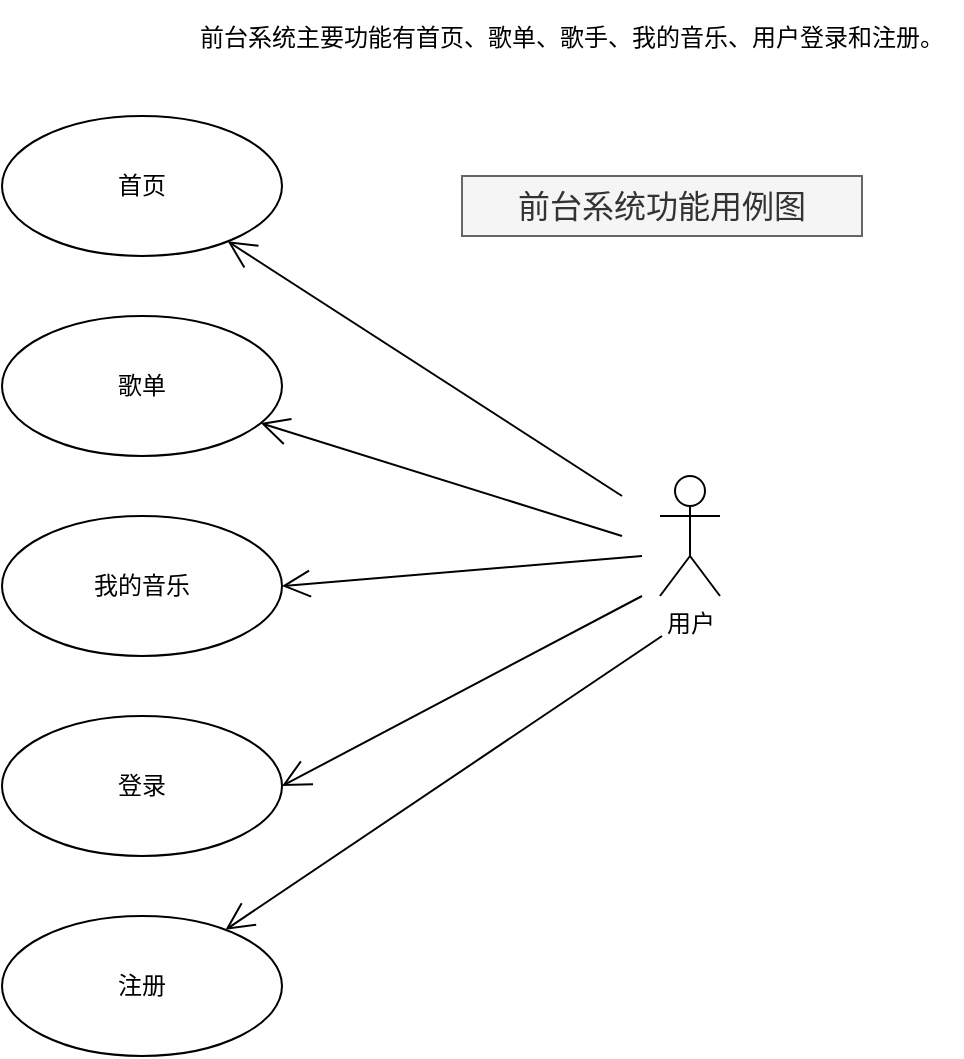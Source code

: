 <mxfile version="21.1.4" type="github" pages="2">
  <diagram name="前台系统功能用例图" id="98hOiXdKfE9sRZ2SVeiY">
    <mxGraphModel dx="1235" dy="1853" grid="1" gridSize="10" guides="1" tooltips="1" connect="1" arrows="1" fold="1" page="1" pageScale="1" pageWidth="827" pageHeight="1169" math="0" shadow="0">
      <root>
        <mxCell id="0" />
        <mxCell id="1" parent="0" />
        <mxCell id="sjYKG2POAY94Du_gMeN1-1" value="&lt;p class=&quot;MsoNormal&quot;&gt;前台系统主要功能有首页、歌单、歌手、我的音乐、用户登录和注册。&lt;span style=&quot;font-family:宋体&quot;&gt;&lt;/span&gt;&lt;/p&gt;" style="text;html=1;strokeColor=none;fillColor=none;align=center;verticalAlign=middle;whiteSpace=wrap;rounded=0;" parent="1" vertex="1">
          <mxGeometry x="160" y="-584" width="390" height="30" as="geometry" />
        </mxCell>
        <mxCell id="sjYKG2POAY94Du_gMeN1-3" value="首页" style="ellipse;whiteSpace=wrap;html=1;" parent="1" vertex="1">
          <mxGeometry x="70" y="-530" width="140" height="70" as="geometry" />
        </mxCell>
        <mxCell id="sjYKG2POAY94Du_gMeN1-4" value="歌单" style="ellipse;whiteSpace=wrap;html=1;" parent="1" vertex="1">
          <mxGeometry x="70" y="-430" width="140" height="70" as="geometry" />
        </mxCell>
        <mxCell id="sjYKG2POAY94Du_gMeN1-5" value="我的音乐" style="ellipse;whiteSpace=wrap;html=1;" parent="1" vertex="1">
          <mxGeometry x="70" y="-330" width="140" height="70" as="geometry" />
        </mxCell>
        <mxCell id="sjYKG2POAY94Du_gMeN1-6" value="登录" style="ellipse;whiteSpace=wrap;html=1;" parent="1" vertex="1">
          <mxGeometry x="70" y="-230" width="140" height="70" as="geometry" />
        </mxCell>
        <mxCell id="sjYKG2POAY94Du_gMeN1-7" value="注册" style="ellipse;whiteSpace=wrap;html=1;" parent="1" vertex="1">
          <mxGeometry x="70" y="-130" width="140" height="70" as="geometry" />
        </mxCell>
        <mxCell id="sjYKG2POAY94Du_gMeN1-8" value="用户" style="shape=umlActor;verticalLabelPosition=bottom;verticalAlign=top;html=1;" parent="1" vertex="1">
          <mxGeometry x="399" y="-350" width="30" height="60" as="geometry" />
        </mxCell>
        <mxCell id="sjYKG2POAY94Du_gMeN1-14" value="" style="endArrow=open;endFill=1;endSize=12;html=1;rounded=0;" parent="1" target="sjYKG2POAY94Du_gMeN1-3" edge="1">
          <mxGeometry width="160" relative="1" as="geometry">
            <mxPoint x="380" y="-340" as="sourcePoint" />
            <mxPoint x="440" y="-190" as="targetPoint" />
          </mxGeometry>
        </mxCell>
        <mxCell id="sjYKG2POAY94Du_gMeN1-15" value="" style="endArrow=open;endFill=1;endSize=12;html=1;rounded=0;" parent="1" target="sjYKG2POAY94Du_gMeN1-4" edge="1">
          <mxGeometry width="160" relative="1" as="geometry">
            <mxPoint x="380" y="-320" as="sourcePoint" />
            <mxPoint x="192" y="-409" as="targetPoint" />
          </mxGeometry>
        </mxCell>
        <mxCell id="sjYKG2POAY94Du_gMeN1-16" value="" style="endArrow=open;endFill=1;endSize=12;html=1;rounded=0;entryX=1;entryY=0.5;entryDx=0;entryDy=0;" parent="1" target="sjYKG2POAY94Du_gMeN1-5" edge="1">
          <mxGeometry width="160" relative="1" as="geometry">
            <mxPoint x="390" y="-310" as="sourcePoint" />
            <mxPoint x="270" y="-260" as="targetPoint" />
          </mxGeometry>
        </mxCell>
        <mxCell id="sjYKG2POAY94Du_gMeN1-17" value="" style="endArrow=open;endFill=1;endSize=12;html=1;rounded=0;entryX=1;entryY=0.5;entryDx=0;entryDy=0;" parent="1" target="sjYKG2POAY94Du_gMeN1-6" edge="1">
          <mxGeometry width="160" relative="1" as="geometry">
            <mxPoint x="390" y="-290" as="sourcePoint" />
            <mxPoint x="160" y="-250" as="targetPoint" />
          </mxGeometry>
        </mxCell>
        <mxCell id="sjYKG2POAY94Du_gMeN1-18" value="" style="endArrow=open;endFill=1;endSize=12;html=1;rounded=0;" parent="1" target="sjYKG2POAY94Du_gMeN1-7" edge="1">
          <mxGeometry width="160" relative="1" as="geometry">
            <mxPoint x="400" y="-270" as="sourcePoint" />
            <mxPoint x="220" y="-130" as="targetPoint" />
          </mxGeometry>
        </mxCell>
        <mxCell id="sjYKG2POAY94Du_gMeN1-19" value="前台系统功能用例图" style="text;html=1;strokeColor=#666666;fillColor=#f5f5f5;align=center;verticalAlign=middle;whiteSpace=wrap;rounded=0;fontColor=#333333;fontSize=16;" parent="1" vertex="1">
          <mxGeometry x="300" y="-500" width="200" height="30" as="geometry" />
        </mxCell>
      </root>
    </mxGraphModel>
  </diagram>
  <diagram id="bqQD6h41SRDEvg3fFcZi" name="后台系统功能用例图">
    <mxGraphModel dx="1050" dy="1750" grid="1" gridSize="10" guides="1" tooltips="1" connect="1" arrows="1" fold="1" page="1" pageScale="1" pageWidth="827" pageHeight="1169" math="0" shadow="0">
      <root>
        <mxCell id="0" />
        <mxCell id="1" parent="0" />
        <mxCell id="eRp4azgi1OOGVh54o-Pm-1" value="&lt;p style=&quot;mso-pagination:none;text-align:justify;text-justify:inter-ideograph;&quot; align=&quot;justify&quot; class=&quot;MsoNormal&quot;&gt;主要功能有歌单管理、歌手信息管理、用户管理。&lt;span style=&quot;mso-spacerun:&#39;yes&#39;;font-family:宋体;mso-ascii-font-family:Calibri;&lt;br/&gt;mso-hansi-font-family:Calibri;mso-bidi-font-family:&#39;Times New Roman&#39;;font-size:10.5pt;&lt;br/&gt;mso-font-kerning:1.0pt;&quot;&gt;&lt;/span&gt;&lt;/p&gt;" style="text;html=1;strokeColor=none;fillColor=none;align=center;verticalAlign=middle;whiteSpace=wrap;rounded=0;" parent="1" vertex="1">
          <mxGeometry x="160" y="-584" width="390" height="30" as="geometry" />
        </mxCell>
        <mxCell id="eRp4azgi1OOGVh54o-Pm-2" value="歌单管理" style="ellipse;whiteSpace=wrap;html=1;" parent="1" vertex="1">
          <mxGeometry x="90" y="-450" width="140" height="70" as="geometry" />
        </mxCell>
        <mxCell id="eRp4azgi1OOGVh54o-Pm-3" value="歌手信息管理" style="ellipse;whiteSpace=wrap;html=1;" parent="1" vertex="1">
          <mxGeometry x="90" y="-350" width="140" height="70" as="geometry" />
        </mxCell>
        <mxCell id="eRp4azgi1OOGVh54o-Pm-4" value="用户管理" style="ellipse;whiteSpace=wrap;html=1;" parent="1" vertex="1">
          <mxGeometry x="90" y="-250" width="140" height="70" as="geometry" />
        </mxCell>
        <mxCell id="eRp4azgi1OOGVh54o-Pm-7" value="管理员" style="shape=umlActor;verticalLabelPosition=bottom;verticalAlign=top;html=1;" parent="1" vertex="1">
          <mxGeometry x="399" y="-350" width="30" height="60" as="geometry" />
        </mxCell>
        <mxCell id="eRp4azgi1OOGVh54o-Pm-8" value="" style="endArrow=open;endFill=1;endSize=12;html=1;rounded=0;" parent="1" target="eRp4azgi1OOGVh54o-Pm-2" edge="1">
          <mxGeometry width="160" relative="1" as="geometry">
            <mxPoint x="380" y="-340" as="sourcePoint" />
            <mxPoint x="440" y="-190" as="targetPoint" />
          </mxGeometry>
        </mxCell>
        <mxCell id="eRp4azgi1OOGVh54o-Pm-9" value="" style="endArrow=open;endFill=1;endSize=12;html=1;rounded=0;" parent="1" target="eRp4azgi1OOGVh54o-Pm-3" edge="1">
          <mxGeometry width="160" relative="1" as="geometry">
            <mxPoint x="380" y="-320" as="sourcePoint" />
            <mxPoint x="192" y="-409" as="targetPoint" />
          </mxGeometry>
        </mxCell>
        <mxCell id="eRp4azgi1OOGVh54o-Pm-10" value="" style="endArrow=open;endFill=1;endSize=12;html=1;rounded=0;entryX=1;entryY=0.5;entryDx=0;entryDy=0;" parent="1" target="eRp4azgi1OOGVh54o-Pm-4" edge="1">
          <mxGeometry width="160" relative="1" as="geometry">
            <mxPoint x="390" y="-310" as="sourcePoint" />
            <mxPoint x="270" y="-260" as="targetPoint" />
          </mxGeometry>
        </mxCell>
        <mxCell id="eRp4azgi1OOGVh54o-Pm-13" value="后台系统功能用例图" style="text;html=1;strokeColor=#666666;fillColor=#f5f5f5;align=center;verticalAlign=middle;whiteSpace=wrap;rounded=0;fontColor=#333333;fontSize=16;" parent="1" vertex="1">
          <mxGeometry x="440" y="-500" width="200" height="30" as="geometry" />
        </mxCell>
      </root>
    </mxGraphModel>
  </diagram>
</mxfile>
